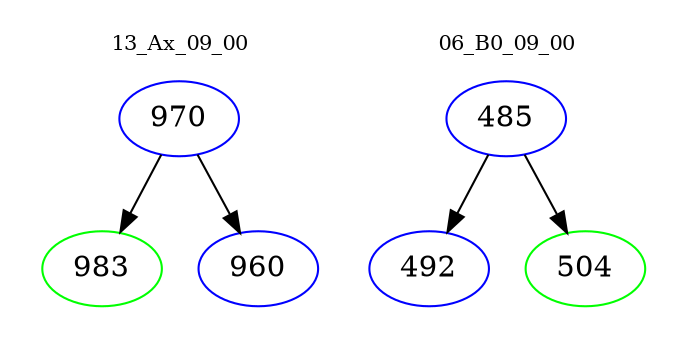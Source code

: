 digraph{
subgraph cluster_0 {
color = white
label = "13_Ax_09_00";
fontsize=10;
T0_970 [label="970", color="blue"]
T0_970 -> T0_983 [color="black"]
T0_983 [label="983", color="green"]
T0_970 -> T0_960 [color="black"]
T0_960 [label="960", color="blue"]
}
subgraph cluster_1 {
color = white
label = "06_B0_09_00";
fontsize=10;
T1_485 [label="485", color="blue"]
T1_485 -> T1_492 [color="black"]
T1_492 [label="492", color="blue"]
T1_485 -> T1_504 [color="black"]
T1_504 [label="504", color="green"]
}
}
